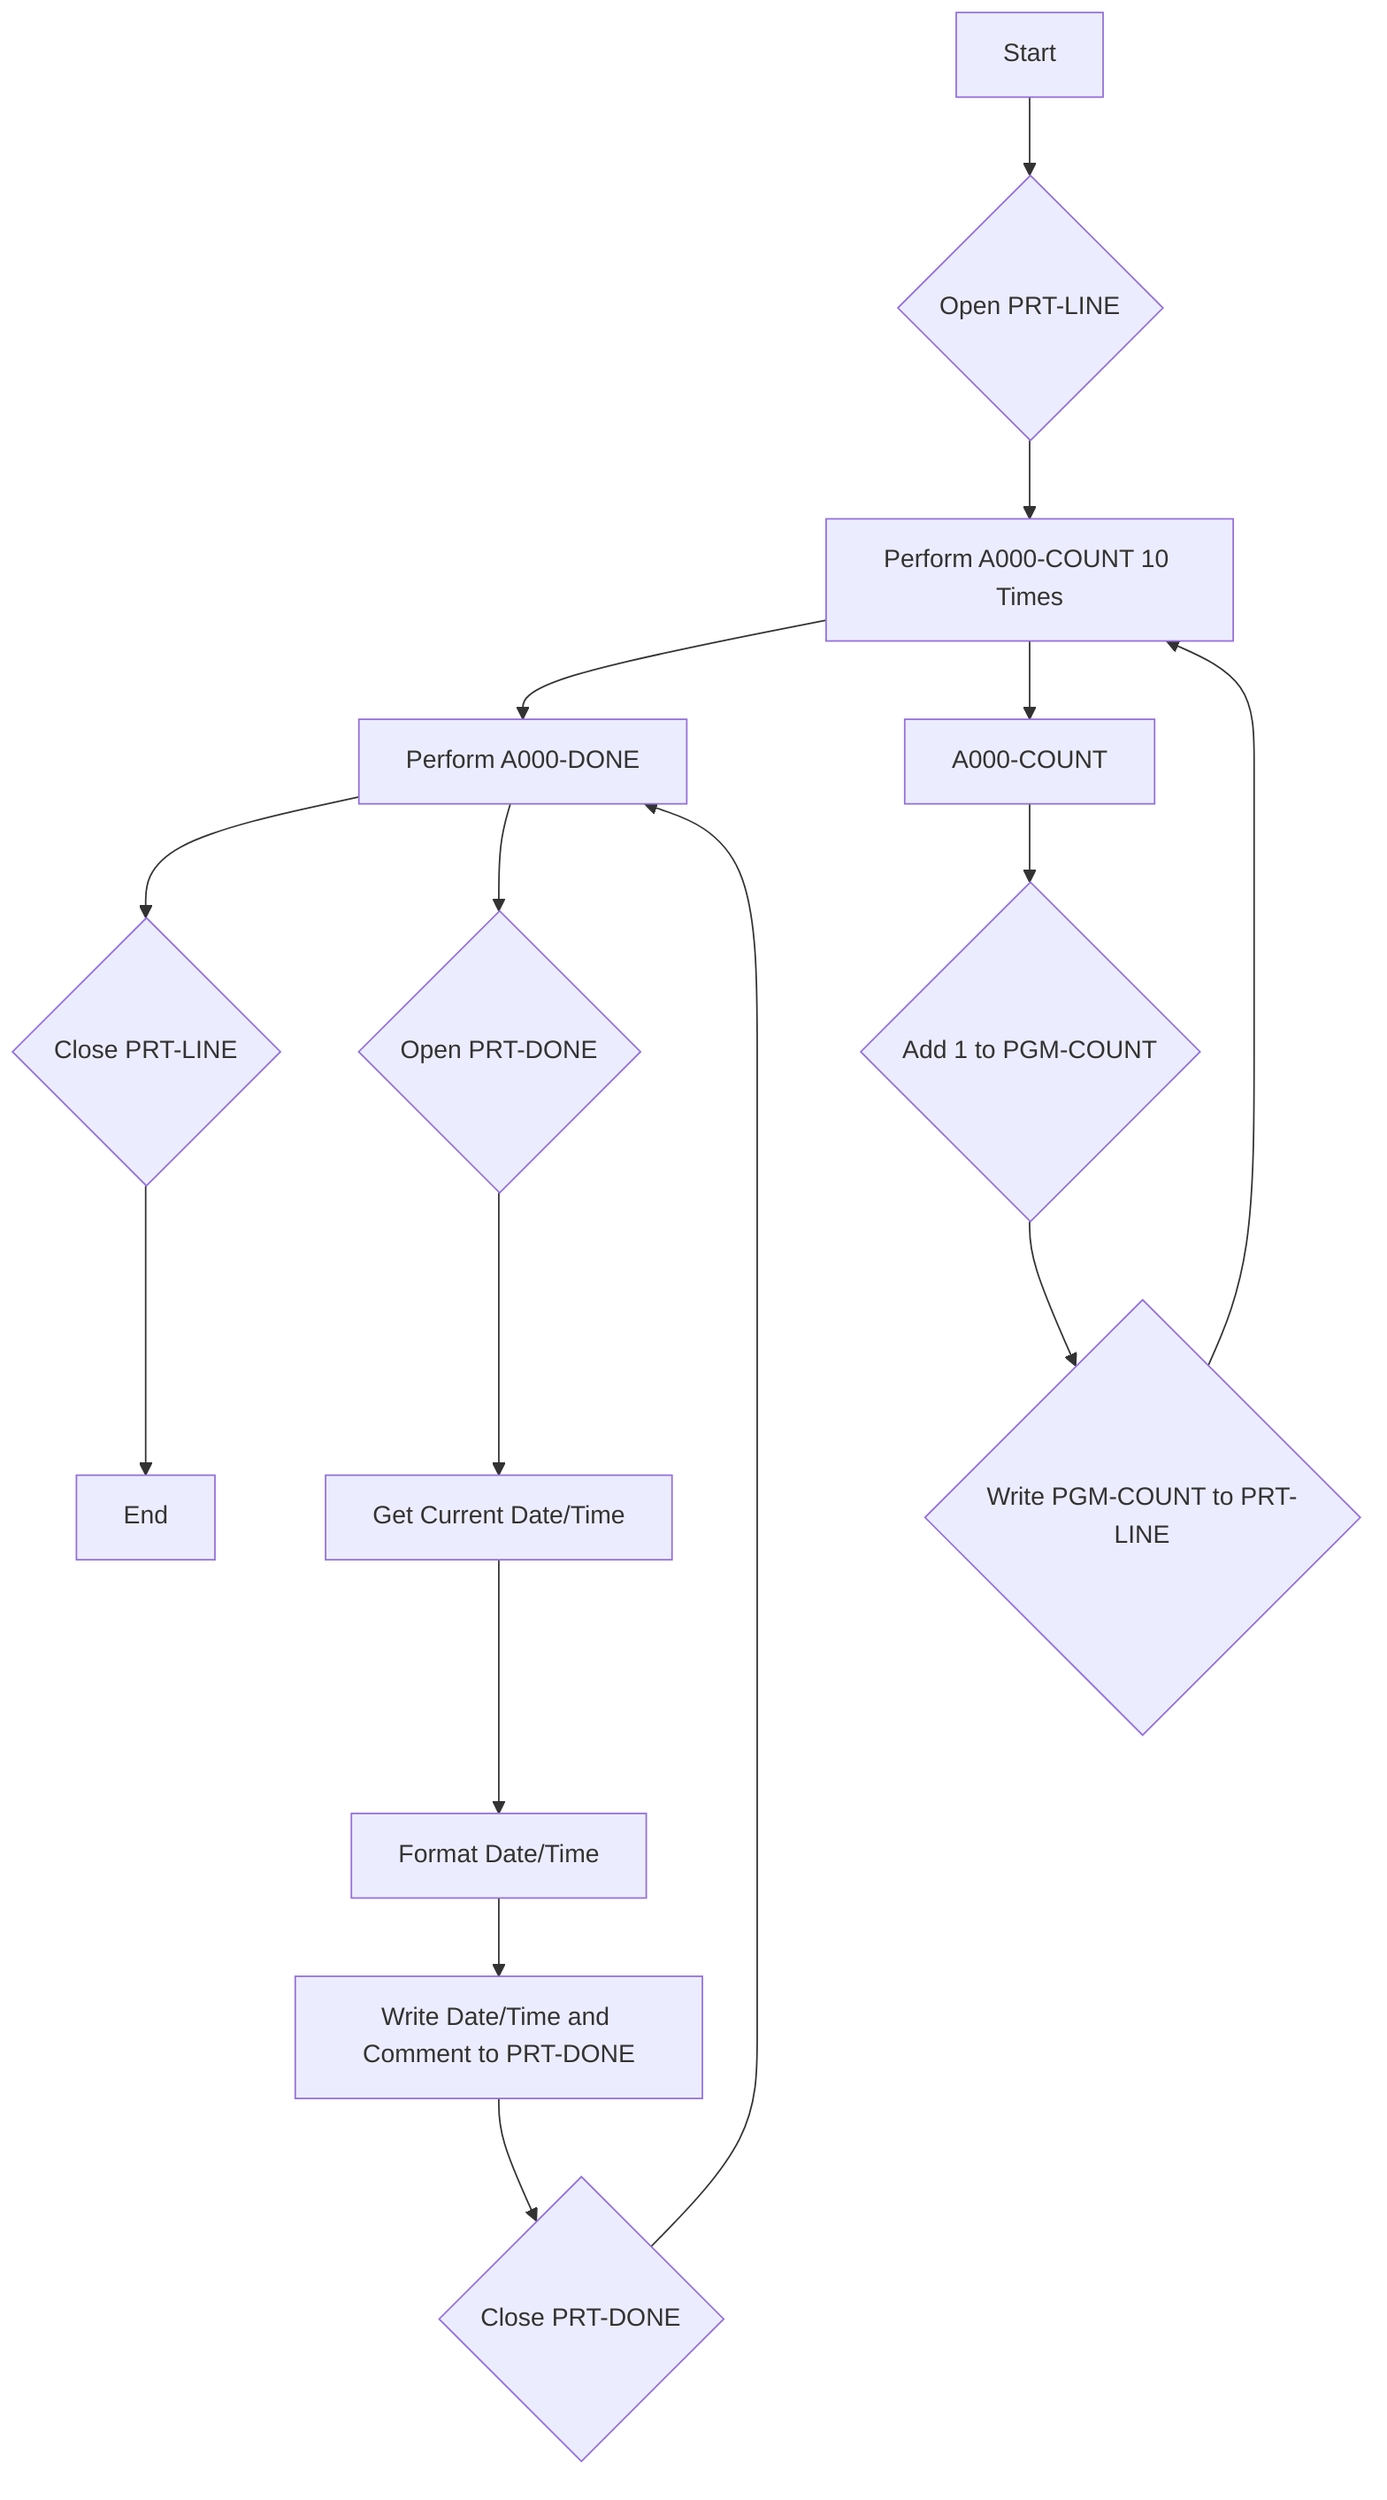 flowchart TD
    A[Start] --> B{Open PRT-LINE};
    B --> C[Perform A000-COUNT 10 Times];
    C --> D[Perform A000-DONE];
    D --> E{Close PRT-LINE};
    E --> F[End];
    C --> G[A000-COUNT];
    G --> H{Add 1 to PGM-COUNT};
    H --> I{Write PGM-COUNT to PRT-LINE};
    I --> C;
    D --> J{Open PRT-DONE};
    J --> K[Get Current Date/Time];
    K --> L[Format Date/Time];
    L --> M[Write Date/Time and Comment to PRT-DONE];
    M --> N{Close PRT-DONE};
    N --> D;